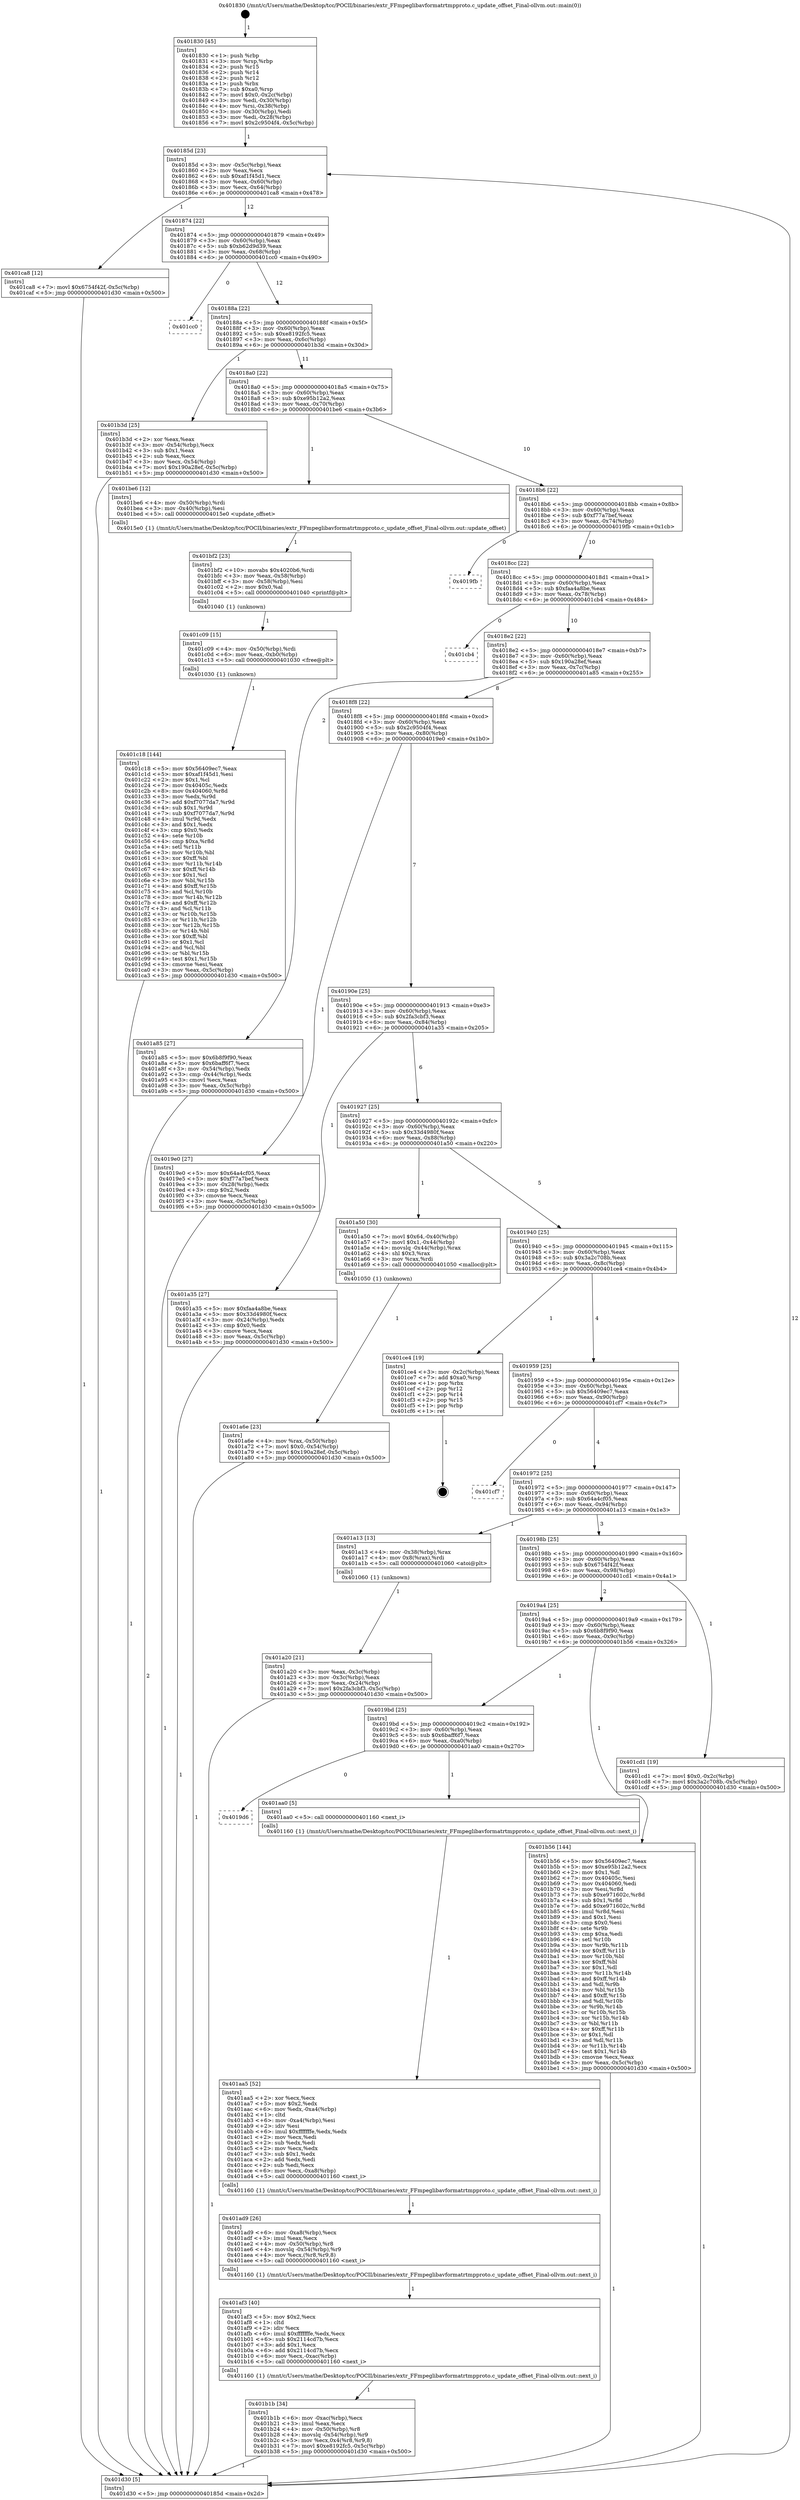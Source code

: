 digraph "0x401830" {
  label = "0x401830 (/mnt/c/Users/mathe/Desktop/tcc/POCII/binaries/extr_FFmpeglibavformatrtmpproto.c_update_offset_Final-ollvm.out::main(0))"
  labelloc = "t"
  node[shape=record]

  Entry [label="",width=0.3,height=0.3,shape=circle,fillcolor=black,style=filled]
  "0x40185d" [label="{
     0x40185d [23]\l
     | [instrs]\l
     &nbsp;&nbsp;0x40185d \<+3\>: mov -0x5c(%rbp),%eax\l
     &nbsp;&nbsp;0x401860 \<+2\>: mov %eax,%ecx\l
     &nbsp;&nbsp;0x401862 \<+6\>: sub $0xaf1f45d1,%ecx\l
     &nbsp;&nbsp;0x401868 \<+3\>: mov %eax,-0x60(%rbp)\l
     &nbsp;&nbsp;0x40186b \<+3\>: mov %ecx,-0x64(%rbp)\l
     &nbsp;&nbsp;0x40186e \<+6\>: je 0000000000401ca8 \<main+0x478\>\l
  }"]
  "0x401ca8" [label="{
     0x401ca8 [12]\l
     | [instrs]\l
     &nbsp;&nbsp;0x401ca8 \<+7\>: movl $0x6754f42f,-0x5c(%rbp)\l
     &nbsp;&nbsp;0x401caf \<+5\>: jmp 0000000000401d30 \<main+0x500\>\l
  }"]
  "0x401874" [label="{
     0x401874 [22]\l
     | [instrs]\l
     &nbsp;&nbsp;0x401874 \<+5\>: jmp 0000000000401879 \<main+0x49\>\l
     &nbsp;&nbsp;0x401879 \<+3\>: mov -0x60(%rbp),%eax\l
     &nbsp;&nbsp;0x40187c \<+5\>: sub $0xb62d9d39,%eax\l
     &nbsp;&nbsp;0x401881 \<+3\>: mov %eax,-0x68(%rbp)\l
     &nbsp;&nbsp;0x401884 \<+6\>: je 0000000000401cc0 \<main+0x490\>\l
  }"]
  Exit [label="",width=0.3,height=0.3,shape=circle,fillcolor=black,style=filled,peripheries=2]
  "0x401cc0" [label="{
     0x401cc0\l
  }", style=dashed]
  "0x40188a" [label="{
     0x40188a [22]\l
     | [instrs]\l
     &nbsp;&nbsp;0x40188a \<+5\>: jmp 000000000040188f \<main+0x5f\>\l
     &nbsp;&nbsp;0x40188f \<+3\>: mov -0x60(%rbp),%eax\l
     &nbsp;&nbsp;0x401892 \<+5\>: sub $0xe8192fc5,%eax\l
     &nbsp;&nbsp;0x401897 \<+3\>: mov %eax,-0x6c(%rbp)\l
     &nbsp;&nbsp;0x40189a \<+6\>: je 0000000000401b3d \<main+0x30d\>\l
  }"]
  "0x401c18" [label="{
     0x401c18 [144]\l
     | [instrs]\l
     &nbsp;&nbsp;0x401c18 \<+5\>: mov $0x56409ec7,%eax\l
     &nbsp;&nbsp;0x401c1d \<+5\>: mov $0xaf1f45d1,%esi\l
     &nbsp;&nbsp;0x401c22 \<+2\>: mov $0x1,%cl\l
     &nbsp;&nbsp;0x401c24 \<+7\>: mov 0x40405c,%edx\l
     &nbsp;&nbsp;0x401c2b \<+8\>: mov 0x404060,%r8d\l
     &nbsp;&nbsp;0x401c33 \<+3\>: mov %edx,%r9d\l
     &nbsp;&nbsp;0x401c36 \<+7\>: add $0xf7077da7,%r9d\l
     &nbsp;&nbsp;0x401c3d \<+4\>: sub $0x1,%r9d\l
     &nbsp;&nbsp;0x401c41 \<+7\>: sub $0xf7077da7,%r9d\l
     &nbsp;&nbsp;0x401c48 \<+4\>: imul %r9d,%edx\l
     &nbsp;&nbsp;0x401c4c \<+3\>: and $0x1,%edx\l
     &nbsp;&nbsp;0x401c4f \<+3\>: cmp $0x0,%edx\l
     &nbsp;&nbsp;0x401c52 \<+4\>: sete %r10b\l
     &nbsp;&nbsp;0x401c56 \<+4\>: cmp $0xa,%r8d\l
     &nbsp;&nbsp;0x401c5a \<+4\>: setl %r11b\l
     &nbsp;&nbsp;0x401c5e \<+3\>: mov %r10b,%bl\l
     &nbsp;&nbsp;0x401c61 \<+3\>: xor $0xff,%bl\l
     &nbsp;&nbsp;0x401c64 \<+3\>: mov %r11b,%r14b\l
     &nbsp;&nbsp;0x401c67 \<+4\>: xor $0xff,%r14b\l
     &nbsp;&nbsp;0x401c6b \<+3\>: xor $0x1,%cl\l
     &nbsp;&nbsp;0x401c6e \<+3\>: mov %bl,%r15b\l
     &nbsp;&nbsp;0x401c71 \<+4\>: and $0xff,%r15b\l
     &nbsp;&nbsp;0x401c75 \<+3\>: and %cl,%r10b\l
     &nbsp;&nbsp;0x401c78 \<+3\>: mov %r14b,%r12b\l
     &nbsp;&nbsp;0x401c7b \<+4\>: and $0xff,%r12b\l
     &nbsp;&nbsp;0x401c7f \<+3\>: and %cl,%r11b\l
     &nbsp;&nbsp;0x401c82 \<+3\>: or %r10b,%r15b\l
     &nbsp;&nbsp;0x401c85 \<+3\>: or %r11b,%r12b\l
     &nbsp;&nbsp;0x401c88 \<+3\>: xor %r12b,%r15b\l
     &nbsp;&nbsp;0x401c8b \<+3\>: or %r14b,%bl\l
     &nbsp;&nbsp;0x401c8e \<+3\>: xor $0xff,%bl\l
     &nbsp;&nbsp;0x401c91 \<+3\>: or $0x1,%cl\l
     &nbsp;&nbsp;0x401c94 \<+2\>: and %cl,%bl\l
     &nbsp;&nbsp;0x401c96 \<+3\>: or %bl,%r15b\l
     &nbsp;&nbsp;0x401c99 \<+4\>: test $0x1,%r15b\l
     &nbsp;&nbsp;0x401c9d \<+3\>: cmovne %esi,%eax\l
     &nbsp;&nbsp;0x401ca0 \<+3\>: mov %eax,-0x5c(%rbp)\l
     &nbsp;&nbsp;0x401ca3 \<+5\>: jmp 0000000000401d30 \<main+0x500\>\l
  }"]
  "0x401b3d" [label="{
     0x401b3d [25]\l
     | [instrs]\l
     &nbsp;&nbsp;0x401b3d \<+2\>: xor %eax,%eax\l
     &nbsp;&nbsp;0x401b3f \<+3\>: mov -0x54(%rbp),%ecx\l
     &nbsp;&nbsp;0x401b42 \<+3\>: sub $0x1,%eax\l
     &nbsp;&nbsp;0x401b45 \<+2\>: sub %eax,%ecx\l
     &nbsp;&nbsp;0x401b47 \<+3\>: mov %ecx,-0x54(%rbp)\l
     &nbsp;&nbsp;0x401b4a \<+7\>: movl $0x190a28ef,-0x5c(%rbp)\l
     &nbsp;&nbsp;0x401b51 \<+5\>: jmp 0000000000401d30 \<main+0x500\>\l
  }"]
  "0x4018a0" [label="{
     0x4018a0 [22]\l
     | [instrs]\l
     &nbsp;&nbsp;0x4018a0 \<+5\>: jmp 00000000004018a5 \<main+0x75\>\l
     &nbsp;&nbsp;0x4018a5 \<+3\>: mov -0x60(%rbp),%eax\l
     &nbsp;&nbsp;0x4018a8 \<+5\>: sub $0xe95b12a2,%eax\l
     &nbsp;&nbsp;0x4018ad \<+3\>: mov %eax,-0x70(%rbp)\l
     &nbsp;&nbsp;0x4018b0 \<+6\>: je 0000000000401be6 \<main+0x3b6\>\l
  }"]
  "0x401c09" [label="{
     0x401c09 [15]\l
     | [instrs]\l
     &nbsp;&nbsp;0x401c09 \<+4\>: mov -0x50(%rbp),%rdi\l
     &nbsp;&nbsp;0x401c0d \<+6\>: mov %eax,-0xb0(%rbp)\l
     &nbsp;&nbsp;0x401c13 \<+5\>: call 0000000000401030 \<free@plt\>\l
     | [calls]\l
     &nbsp;&nbsp;0x401030 \{1\} (unknown)\l
  }"]
  "0x401be6" [label="{
     0x401be6 [12]\l
     | [instrs]\l
     &nbsp;&nbsp;0x401be6 \<+4\>: mov -0x50(%rbp),%rdi\l
     &nbsp;&nbsp;0x401bea \<+3\>: mov -0x40(%rbp),%esi\l
     &nbsp;&nbsp;0x401bed \<+5\>: call 00000000004015e0 \<update_offset\>\l
     | [calls]\l
     &nbsp;&nbsp;0x4015e0 \{1\} (/mnt/c/Users/mathe/Desktop/tcc/POCII/binaries/extr_FFmpeglibavformatrtmpproto.c_update_offset_Final-ollvm.out::update_offset)\l
  }"]
  "0x4018b6" [label="{
     0x4018b6 [22]\l
     | [instrs]\l
     &nbsp;&nbsp;0x4018b6 \<+5\>: jmp 00000000004018bb \<main+0x8b\>\l
     &nbsp;&nbsp;0x4018bb \<+3\>: mov -0x60(%rbp),%eax\l
     &nbsp;&nbsp;0x4018be \<+5\>: sub $0xf77a7bef,%eax\l
     &nbsp;&nbsp;0x4018c3 \<+3\>: mov %eax,-0x74(%rbp)\l
     &nbsp;&nbsp;0x4018c6 \<+6\>: je 00000000004019fb \<main+0x1cb\>\l
  }"]
  "0x401bf2" [label="{
     0x401bf2 [23]\l
     | [instrs]\l
     &nbsp;&nbsp;0x401bf2 \<+10\>: movabs $0x4020b6,%rdi\l
     &nbsp;&nbsp;0x401bfc \<+3\>: mov %eax,-0x58(%rbp)\l
     &nbsp;&nbsp;0x401bff \<+3\>: mov -0x58(%rbp),%esi\l
     &nbsp;&nbsp;0x401c02 \<+2\>: mov $0x0,%al\l
     &nbsp;&nbsp;0x401c04 \<+5\>: call 0000000000401040 \<printf@plt\>\l
     | [calls]\l
     &nbsp;&nbsp;0x401040 \{1\} (unknown)\l
  }"]
  "0x4019fb" [label="{
     0x4019fb\l
  }", style=dashed]
  "0x4018cc" [label="{
     0x4018cc [22]\l
     | [instrs]\l
     &nbsp;&nbsp;0x4018cc \<+5\>: jmp 00000000004018d1 \<main+0xa1\>\l
     &nbsp;&nbsp;0x4018d1 \<+3\>: mov -0x60(%rbp),%eax\l
     &nbsp;&nbsp;0x4018d4 \<+5\>: sub $0xfaa4a8be,%eax\l
     &nbsp;&nbsp;0x4018d9 \<+3\>: mov %eax,-0x78(%rbp)\l
     &nbsp;&nbsp;0x4018dc \<+6\>: je 0000000000401cb4 \<main+0x484\>\l
  }"]
  "0x401b1b" [label="{
     0x401b1b [34]\l
     | [instrs]\l
     &nbsp;&nbsp;0x401b1b \<+6\>: mov -0xac(%rbp),%ecx\l
     &nbsp;&nbsp;0x401b21 \<+3\>: imul %eax,%ecx\l
     &nbsp;&nbsp;0x401b24 \<+4\>: mov -0x50(%rbp),%r8\l
     &nbsp;&nbsp;0x401b28 \<+4\>: movslq -0x54(%rbp),%r9\l
     &nbsp;&nbsp;0x401b2c \<+5\>: mov %ecx,0x4(%r8,%r9,8)\l
     &nbsp;&nbsp;0x401b31 \<+7\>: movl $0xe8192fc5,-0x5c(%rbp)\l
     &nbsp;&nbsp;0x401b38 \<+5\>: jmp 0000000000401d30 \<main+0x500\>\l
  }"]
  "0x401cb4" [label="{
     0x401cb4\l
  }", style=dashed]
  "0x4018e2" [label="{
     0x4018e2 [22]\l
     | [instrs]\l
     &nbsp;&nbsp;0x4018e2 \<+5\>: jmp 00000000004018e7 \<main+0xb7\>\l
     &nbsp;&nbsp;0x4018e7 \<+3\>: mov -0x60(%rbp),%eax\l
     &nbsp;&nbsp;0x4018ea \<+5\>: sub $0x190a28ef,%eax\l
     &nbsp;&nbsp;0x4018ef \<+3\>: mov %eax,-0x7c(%rbp)\l
     &nbsp;&nbsp;0x4018f2 \<+6\>: je 0000000000401a85 \<main+0x255\>\l
  }"]
  "0x401af3" [label="{
     0x401af3 [40]\l
     | [instrs]\l
     &nbsp;&nbsp;0x401af3 \<+5\>: mov $0x2,%ecx\l
     &nbsp;&nbsp;0x401af8 \<+1\>: cltd\l
     &nbsp;&nbsp;0x401af9 \<+2\>: idiv %ecx\l
     &nbsp;&nbsp;0x401afb \<+6\>: imul $0xfffffffe,%edx,%ecx\l
     &nbsp;&nbsp;0x401b01 \<+6\>: sub $0x2114cd7b,%ecx\l
     &nbsp;&nbsp;0x401b07 \<+3\>: add $0x1,%ecx\l
     &nbsp;&nbsp;0x401b0a \<+6\>: add $0x2114cd7b,%ecx\l
     &nbsp;&nbsp;0x401b10 \<+6\>: mov %ecx,-0xac(%rbp)\l
     &nbsp;&nbsp;0x401b16 \<+5\>: call 0000000000401160 \<next_i\>\l
     | [calls]\l
     &nbsp;&nbsp;0x401160 \{1\} (/mnt/c/Users/mathe/Desktop/tcc/POCII/binaries/extr_FFmpeglibavformatrtmpproto.c_update_offset_Final-ollvm.out::next_i)\l
  }"]
  "0x401a85" [label="{
     0x401a85 [27]\l
     | [instrs]\l
     &nbsp;&nbsp;0x401a85 \<+5\>: mov $0x6b8f9f90,%eax\l
     &nbsp;&nbsp;0x401a8a \<+5\>: mov $0x6baff6f7,%ecx\l
     &nbsp;&nbsp;0x401a8f \<+3\>: mov -0x54(%rbp),%edx\l
     &nbsp;&nbsp;0x401a92 \<+3\>: cmp -0x44(%rbp),%edx\l
     &nbsp;&nbsp;0x401a95 \<+3\>: cmovl %ecx,%eax\l
     &nbsp;&nbsp;0x401a98 \<+3\>: mov %eax,-0x5c(%rbp)\l
     &nbsp;&nbsp;0x401a9b \<+5\>: jmp 0000000000401d30 \<main+0x500\>\l
  }"]
  "0x4018f8" [label="{
     0x4018f8 [22]\l
     | [instrs]\l
     &nbsp;&nbsp;0x4018f8 \<+5\>: jmp 00000000004018fd \<main+0xcd\>\l
     &nbsp;&nbsp;0x4018fd \<+3\>: mov -0x60(%rbp),%eax\l
     &nbsp;&nbsp;0x401900 \<+5\>: sub $0x2c9504f4,%eax\l
     &nbsp;&nbsp;0x401905 \<+3\>: mov %eax,-0x80(%rbp)\l
     &nbsp;&nbsp;0x401908 \<+6\>: je 00000000004019e0 \<main+0x1b0\>\l
  }"]
  "0x401ad9" [label="{
     0x401ad9 [26]\l
     | [instrs]\l
     &nbsp;&nbsp;0x401ad9 \<+6\>: mov -0xa8(%rbp),%ecx\l
     &nbsp;&nbsp;0x401adf \<+3\>: imul %eax,%ecx\l
     &nbsp;&nbsp;0x401ae2 \<+4\>: mov -0x50(%rbp),%r8\l
     &nbsp;&nbsp;0x401ae6 \<+4\>: movslq -0x54(%rbp),%r9\l
     &nbsp;&nbsp;0x401aea \<+4\>: mov %ecx,(%r8,%r9,8)\l
     &nbsp;&nbsp;0x401aee \<+5\>: call 0000000000401160 \<next_i\>\l
     | [calls]\l
     &nbsp;&nbsp;0x401160 \{1\} (/mnt/c/Users/mathe/Desktop/tcc/POCII/binaries/extr_FFmpeglibavformatrtmpproto.c_update_offset_Final-ollvm.out::next_i)\l
  }"]
  "0x4019e0" [label="{
     0x4019e0 [27]\l
     | [instrs]\l
     &nbsp;&nbsp;0x4019e0 \<+5\>: mov $0x64a4cf05,%eax\l
     &nbsp;&nbsp;0x4019e5 \<+5\>: mov $0xf77a7bef,%ecx\l
     &nbsp;&nbsp;0x4019ea \<+3\>: mov -0x28(%rbp),%edx\l
     &nbsp;&nbsp;0x4019ed \<+3\>: cmp $0x2,%edx\l
     &nbsp;&nbsp;0x4019f0 \<+3\>: cmovne %ecx,%eax\l
     &nbsp;&nbsp;0x4019f3 \<+3\>: mov %eax,-0x5c(%rbp)\l
     &nbsp;&nbsp;0x4019f6 \<+5\>: jmp 0000000000401d30 \<main+0x500\>\l
  }"]
  "0x40190e" [label="{
     0x40190e [25]\l
     | [instrs]\l
     &nbsp;&nbsp;0x40190e \<+5\>: jmp 0000000000401913 \<main+0xe3\>\l
     &nbsp;&nbsp;0x401913 \<+3\>: mov -0x60(%rbp),%eax\l
     &nbsp;&nbsp;0x401916 \<+5\>: sub $0x2fa3cbf3,%eax\l
     &nbsp;&nbsp;0x40191b \<+6\>: mov %eax,-0x84(%rbp)\l
     &nbsp;&nbsp;0x401921 \<+6\>: je 0000000000401a35 \<main+0x205\>\l
  }"]
  "0x401d30" [label="{
     0x401d30 [5]\l
     | [instrs]\l
     &nbsp;&nbsp;0x401d30 \<+5\>: jmp 000000000040185d \<main+0x2d\>\l
  }"]
  "0x401830" [label="{
     0x401830 [45]\l
     | [instrs]\l
     &nbsp;&nbsp;0x401830 \<+1\>: push %rbp\l
     &nbsp;&nbsp;0x401831 \<+3\>: mov %rsp,%rbp\l
     &nbsp;&nbsp;0x401834 \<+2\>: push %r15\l
     &nbsp;&nbsp;0x401836 \<+2\>: push %r14\l
     &nbsp;&nbsp;0x401838 \<+2\>: push %r12\l
     &nbsp;&nbsp;0x40183a \<+1\>: push %rbx\l
     &nbsp;&nbsp;0x40183b \<+7\>: sub $0xa0,%rsp\l
     &nbsp;&nbsp;0x401842 \<+7\>: movl $0x0,-0x2c(%rbp)\l
     &nbsp;&nbsp;0x401849 \<+3\>: mov %edi,-0x30(%rbp)\l
     &nbsp;&nbsp;0x40184c \<+4\>: mov %rsi,-0x38(%rbp)\l
     &nbsp;&nbsp;0x401850 \<+3\>: mov -0x30(%rbp),%edi\l
     &nbsp;&nbsp;0x401853 \<+3\>: mov %edi,-0x28(%rbp)\l
     &nbsp;&nbsp;0x401856 \<+7\>: movl $0x2c9504f4,-0x5c(%rbp)\l
  }"]
  "0x401aa5" [label="{
     0x401aa5 [52]\l
     | [instrs]\l
     &nbsp;&nbsp;0x401aa5 \<+2\>: xor %ecx,%ecx\l
     &nbsp;&nbsp;0x401aa7 \<+5\>: mov $0x2,%edx\l
     &nbsp;&nbsp;0x401aac \<+6\>: mov %edx,-0xa4(%rbp)\l
     &nbsp;&nbsp;0x401ab2 \<+1\>: cltd\l
     &nbsp;&nbsp;0x401ab3 \<+6\>: mov -0xa4(%rbp),%esi\l
     &nbsp;&nbsp;0x401ab9 \<+2\>: idiv %esi\l
     &nbsp;&nbsp;0x401abb \<+6\>: imul $0xfffffffe,%edx,%edx\l
     &nbsp;&nbsp;0x401ac1 \<+2\>: mov %ecx,%edi\l
     &nbsp;&nbsp;0x401ac3 \<+2\>: sub %edx,%edi\l
     &nbsp;&nbsp;0x401ac5 \<+2\>: mov %ecx,%edx\l
     &nbsp;&nbsp;0x401ac7 \<+3\>: sub $0x1,%edx\l
     &nbsp;&nbsp;0x401aca \<+2\>: add %edx,%edi\l
     &nbsp;&nbsp;0x401acc \<+2\>: sub %edi,%ecx\l
     &nbsp;&nbsp;0x401ace \<+6\>: mov %ecx,-0xa8(%rbp)\l
     &nbsp;&nbsp;0x401ad4 \<+5\>: call 0000000000401160 \<next_i\>\l
     | [calls]\l
     &nbsp;&nbsp;0x401160 \{1\} (/mnt/c/Users/mathe/Desktop/tcc/POCII/binaries/extr_FFmpeglibavformatrtmpproto.c_update_offset_Final-ollvm.out::next_i)\l
  }"]
  "0x401a35" [label="{
     0x401a35 [27]\l
     | [instrs]\l
     &nbsp;&nbsp;0x401a35 \<+5\>: mov $0xfaa4a8be,%eax\l
     &nbsp;&nbsp;0x401a3a \<+5\>: mov $0x33d4980f,%ecx\l
     &nbsp;&nbsp;0x401a3f \<+3\>: mov -0x24(%rbp),%edx\l
     &nbsp;&nbsp;0x401a42 \<+3\>: cmp $0x0,%edx\l
     &nbsp;&nbsp;0x401a45 \<+3\>: cmove %ecx,%eax\l
     &nbsp;&nbsp;0x401a48 \<+3\>: mov %eax,-0x5c(%rbp)\l
     &nbsp;&nbsp;0x401a4b \<+5\>: jmp 0000000000401d30 \<main+0x500\>\l
  }"]
  "0x401927" [label="{
     0x401927 [25]\l
     | [instrs]\l
     &nbsp;&nbsp;0x401927 \<+5\>: jmp 000000000040192c \<main+0xfc\>\l
     &nbsp;&nbsp;0x40192c \<+3\>: mov -0x60(%rbp),%eax\l
     &nbsp;&nbsp;0x40192f \<+5\>: sub $0x33d4980f,%eax\l
     &nbsp;&nbsp;0x401934 \<+6\>: mov %eax,-0x88(%rbp)\l
     &nbsp;&nbsp;0x40193a \<+6\>: je 0000000000401a50 \<main+0x220\>\l
  }"]
  "0x4019d6" [label="{
     0x4019d6\l
  }", style=dashed]
  "0x401a50" [label="{
     0x401a50 [30]\l
     | [instrs]\l
     &nbsp;&nbsp;0x401a50 \<+7\>: movl $0x64,-0x40(%rbp)\l
     &nbsp;&nbsp;0x401a57 \<+7\>: movl $0x1,-0x44(%rbp)\l
     &nbsp;&nbsp;0x401a5e \<+4\>: movslq -0x44(%rbp),%rax\l
     &nbsp;&nbsp;0x401a62 \<+4\>: shl $0x3,%rax\l
     &nbsp;&nbsp;0x401a66 \<+3\>: mov %rax,%rdi\l
     &nbsp;&nbsp;0x401a69 \<+5\>: call 0000000000401050 \<malloc@plt\>\l
     | [calls]\l
     &nbsp;&nbsp;0x401050 \{1\} (unknown)\l
  }"]
  "0x401940" [label="{
     0x401940 [25]\l
     | [instrs]\l
     &nbsp;&nbsp;0x401940 \<+5\>: jmp 0000000000401945 \<main+0x115\>\l
     &nbsp;&nbsp;0x401945 \<+3\>: mov -0x60(%rbp),%eax\l
     &nbsp;&nbsp;0x401948 \<+5\>: sub $0x3a2c708b,%eax\l
     &nbsp;&nbsp;0x40194d \<+6\>: mov %eax,-0x8c(%rbp)\l
     &nbsp;&nbsp;0x401953 \<+6\>: je 0000000000401ce4 \<main+0x4b4\>\l
  }"]
  "0x401aa0" [label="{
     0x401aa0 [5]\l
     | [instrs]\l
     &nbsp;&nbsp;0x401aa0 \<+5\>: call 0000000000401160 \<next_i\>\l
     | [calls]\l
     &nbsp;&nbsp;0x401160 \{1\} (/mnt/c/Users/mathe/Desktop/tcc/POCII/binaries/extr_FFmpeglibavformatrtmpproto.c_update_offset_Final-ollvm.out::next_i)\l
  }"]
  "0x401ce4" [label="{
     0x401ce4 [19]\l
     | [instrs]\l
     &nbsp;&nbsp;0x401ce4 \<+3\>: mov -0x2c(%rbp),%eax\l
     &nbsp;&nbsp;0x401ce7 \<+7\>: add $0xa0,%rsp\l
     &nbsp;&nbsp;0x401cee \<+1\>: pop %rbx\l
     &nbsp;&nbsp;0x401cef \<+2\>: pop %r12\l
     &nbsp;&nbsp;0x401cf1 \<+2\>: pop %r14\l
     &nbsp;&nbsp;0x401cf3 \<+2\>: pop %r15\l
     &nbsp;&nbsp;0x401cf5 \<+1\>: pop %rbp\l
     &nbsp;&nbsp;0x401cf6 \<+1\>: ret\l
  }"]
  "0x401959" [label="{
     0x401959 [25]\l
     | [instrs]\l
     &nbsp;&nbsp;0x401959 \<+5\>: jmp 000000000040195e \<main+0x12e\>\l
     &nbsp;&nbsp;0x40195e \<+3\>: mov -0x60(%rbp),%eax\l
     &nbsp;&nbsp;0x401961 \<+5\>: sub $0x56409ec7,%eax\l
     &nbsp;&nbsp;0x401966 \<+6\>: mov %eax,-0x90(%rbp)\l
     &nbsp;&nbsp;0x40196c \<+6\>: je 0000000000401cf7 \<main+0x4c7\>\l
  }"]
  "0x4019bd" [label="{
     0x4019bd [25]\l
     | [instrs]\l
     &nbsp;&nbsp;0x4019bd \<+5\>: jmp 00000000004019c2 \<main+0x192\>\l
     &nbsp;&nbsp;0x4019c2 \<+3\>: mov -0x60(%rbp),%eax\l
     &nbsp;&nbsp;0x4019c5 \<+5\>: sub $0x6baff6f7,%eax\l
     &nbsp;&nbsp;0x4019ca \<+6\>: mov %eax,-0xa0(%rbp)\l
     &nbsp;&nbsp;0x4019d0 \<+6\>: je 0000000000401aa0 \<main+0x270\>\l
  }"]
  "0x401cf7" [label="{
     0x401cf7\l
  }", style=dashed]
  "0x401972" [label="{
     0x401972 [25]\l
     | [instrs]\l
     &nbsp;&nbsp;0x401972 \<+5\>: jmp 0000000000401977 \<main+0x147\>\l
     &nbsp;&nbsp;0x401977 \<+3\>: mov -0x60(%rbp),%eax\l
     &nbsp;&nbsp;0x40197a \<+5\>: sub $0x64a4cf05,%eax\l
     &nbsp;&nbsp;0x40197f \<+6\>: mov %eax,-0x94(%rbp)\l
     &nbsp;&nbsp;0x401985 \<+6\>: je 0000000000401a13 \<main+0x1e3\>\l
  }"]
  "0x401b56" [label="{
     0x401b56 [144]\l
     | [instrs]\l
     &nbsp;&nbsp;0x401b56 \<+5\>: mov $0x56409ec7,%eax\l
     &nbsp;&nbsp;0x401b5b \<+5\>: mov $0xe95b12a2,%ecx\l
     &nbsp;&nbsp;0x401b60 \<+2\>: mov $0x1,%dl\l
     &nbsp;&nbsp;0x401b62 \<+7\>: mov 0x40405c,%esi\l
     &nbsp;&nbsp;0x401b69 \<+7\>: mov 0x404060,%edi\l
     &nbsp;&nbsp;0x401b70 \<+3\>: mov %esi,%r8d\l
     &nbsp;&nbsp;0x401b73 \<+7\>: sub $0xe971602c,%r8d\l
     &nbsp;&nbsp;0x401b7a \<+4\>: sub $0x1,%r8d\l
     &nbsp;&nbsp;0x401b7e \<+7\>: add $0xe971602c,%r8d\l
     &nbsp;&nbsp;0x401b85 \<+4\>: imul %r8d,%esi\l
     &nbsp;&nbsp;0x401b89 \<+3\>: and $0x1,%esi\l
     &nbsp;&nbsp;0x401b8c \<+3\>: cmp $0x0,%esi\l
     &nbsp;&nbsp;0x401b8f \<+4\>: sete %r9b\l
     &nbsp;&nbsp;0x401b93 \<+3\>: cmp $0xa,%edi\l
     &nbsp;&nbsp;0x401b96 \<+4\>: setl %r10b\l
     &nbsp;&nbsp;0x401b9a \<+3\>: mov %r9b,%r11b\l
     &nbsp;&nbsp;0x401b9d \<+4\>: xor $0xff,%r11b\l
     &nbsp;&nbsp;0x401ba1 \<+3\>: mov %r10b,%bl\l
     &nbsp;&nbsp;0x401ba4 \<+3\>: xor $0xff,%bl\l
     &nbsp;&nbsp;0x401ba7 \<+3\>: xor $0x1,%dl\l
     &nbsp;&nbsp;0x401baa \<+3\>: mov %r11b,%r14b\l
     &nbsp;&nbsp;0x401bad \<+4\>: and $0xff,%r14b\l
     &nbsp;&nbsp;0x401bb1 \<+3\>: and %dl,%r9b\l
     &nbsp;&nbsp;0x401bb4 \<+3\>: mov %bl,%r15b\l
     &nbsp;&nbsp;0x401bb7 \<+4\>: and $0xff,%r15b\l
     &nbsp;&nbsp;0x401bbb \<+3\>: and %dl,%r10b\l
     &nbsp;&nbsp;0x401bbe \<+3\>: or %r9b,%r14b\l
     &nbsp;&nbsp;0x401bc1 \<+3\>: or %r10b,%r15b\l
     &nbsp;&nbsp;0x401bc4 \<+3\>: xor %r15b,%r14b\l
     &nbsp;&nbsp;0x401bc7 \<+3\>: or %bl,%r11b\l
     &nbsp;&nbsp;0x401bca \<+4\>: xor $0xff,%r11b\l
     &nbsp;&nbsp;0x401bce \<+3\>: or $0x1,%dl\l
     &nbsp;&nbsp;0x401bd1 \<+3\>: and %dl,%r11b\l
     &nbsp;&nbsp;0x401bd4 \<+3\>: or %r11b,%r14b\l
     &nbsp;&nbsp;0x401bd7 \<+4\>: test $0x1,%r14b\l
     &nbsp;&nbsp;0x401bdb \<+3\>: cmovne %ecx,%eax\l
     &nbsp;&nbsp;0x401bde \<+3\>: mov %eax,-0x5c(%rbp)\l
     &nbsp;&nbsp;0x401be1 \<+5\>: jmp 0000000000401d30 \<main+0x500\>\l
  }"]
  "0x401a13" [label="{
     0x401a13 [13]\l
     | [instrs]\l
     &nbsp;&nbsp;0x401a13 \<+4\>: mov -0x38(%rbp),%rax\l
     &nbsp;&nbsp;0x401a17 \<+4\>: mov 0x8(%rax),%rdi\l
     &nbsp;&nbsp;0x401a1b \<+5\>: call 0000000000401060 \<atoi@plt\>\l
     | [calls]\l
     &nbsp;&nbsp;0x401060 \{1\} (unknown)\l
  }"]
  "0x40198b" [label="{
     0x40198b [25]\l
     | [instrs]\l
     &nbsp;&nbsp;0x40198b \<+5\>: jmp 0000000000401990 \<main+0x160\>\l
     &nbsp;&nbsp;0x401990 \<+3\>: mov -0x60(%rbp),%eax\l
     &nbsp;&nbsp;0x401993 \<+5\>: sub $0x6754f42f,%eax\l
     &nbsp;&nbsp;0x401998 \<+6\>: mov %eax,-0x98(%rbp)\l
     &nbsp;&nbsp;0x40199e \<+6\>: je 0000000000401cd1 \<main+0x4a1\>\l
  }"]
  "0x401a20" [label="{
     0x401a20 [21]\l
     | [instrs]\l
     &nbsp;&nbsp;0x401a20 \<+3\>: mov %eax,-0x3c(%rbp)\l
     &nbsp;&nbsp;0x401a23 \<+3\>: mov -0x3c(%rbp),%eax\l
     &nbsp;&nbsp;0x401a26 \<+3\>: mov %eax,-0x24(%rbp)\l
     &nbsp;&nbsp;0x401a29 \<+7\>: movl $0x2fa3cbf3,-0x5c(%rbp)\l
     &nbsp;&nbsp;0x401a30 \<+5\>: jmp 0000000000401d30 \<main+0x500\>\l
  }"]
  "0x401a6e" [label="{
     0x401a6e [23]\l
     | [instrs]\l
     &nbsp;&nbsp;0x401a6e \<+4\>: mov %rax,-0x50(%rbp)\l
     &nbsp;&nbsp;0x401a72 \<+7\>: movl $0x0,-0x54(%rbp)\l
     &nbsp;&nbsp;0x401a79 \<+7\>: movl $0x190a28ef,-0x5c(%rbp)\l
     &nbsp;&nbsp;0x401a80 \<+5\>: jmp 0000000000401d30 \<main+0x500\>\l
  }"]
  "0x4019a4" [label="{
     0x4019a4 [25]\l
     | [instrs]\l
     &nbsp;&nbsp;0x4019a4 \<+5\>: jmp 00000000004019a9 \<main+0x179\>\l
     &nbsp;&nbsp;0x4019a9 \<+3\>: mov -0x60(%rbp),%eax\l
     &nbsp;&nbsp;0x4019ac \<+5\>: sub $0x6b8f9f90,%eax\l
     &nbsp;&nbsp;0x4019b1 \<+6\>: mov %eax,-0x9c(%rbp)\l
     &nbsp;&nbsp;0x4019b7 \<+6\>: je 0000000000401b56 \<main+0x326\>\l
  }"]
  "0x401cd1" [label="{
     0x401cd1 [19]\l
     | [instrs]\l
     &nbsp;&nbsp;0x401cd1 \<+7\>: movl $0x0,-0x2c(%rbp)\l
     &nbsp;&nbsp;0x401cd8 \<+7\>: movl $0x3a2c708b,-0x5c(%rbp)\l
     &nbsp;&nbsp;0x401cdf \<+5\>: jmp 0000000000401d30 \<main+0x500\>\l
  }"]
  Entry -> "0x401830" [label=" 1"]
  "0x40185d" -> "0x401ca8" [label=" 1"]
  "0x40185d" -> "0x401874" [label=" 12"]
  "0x401ce4" -> Exit [label=" 1"]
  "0x401874" -> "0x401cc0" [label=" 0"]
  "0x401874" -> "0x40188a" [label=" 12"]
  "0x401cd1" -> "0x401d30" [label=" 1"]
  "0x40188a" -> "0x401b3d" [label=" 1"]
  "0x40188a" -> "0x4018a0" [label=" 11"]
  "0x401ca8" -> "0x401d30" [label=" 1"]
  "0x4018a0" -> "0x401be6" [label=" 1"]
  "0x4018a0" -> "0x4018b6" [label=" 10"]
  "0x401c18" -> "0x401d30" [label=" 1"]
  "0x4018b6" -> "0x4019fb" [label=" 0"]
  "0x4018b6" -> "0x4018cc" [label=" 10"]
  "0x401c09" -> "0x401c18" [label=" 1"]
  "0x4018cc" -> "0x401cb4" [label=" 0"]
  "0x4018cc" -> "0x4018e2" [label=" 10"]
  "0x401bf2" -> "0x401c09" [label=" 1"]
  "0x4018e2" -> "0x401a85" [label=" 2"]
  "0x4018e2" -> "0x4018f8" [label=" 8"]
  "0x401be6" -> "0x401bf2" [label=" 1"]
  "0x4018f8" -> "0x4019e0" [label=" 1"]
  "0x4018f8" -> "0x40190e" [label=" 7"]
  "0x4019e0" -> "0x401d30" [label=" 1"]
  "0x401830" -> "0x40185d" [label=" 1"]
  "0x401d30" -> "0x40185d" [label=" 12"]
  "0x401b56" -> "0x401d30" [label=" 1"]
  "0x40190e" -> "0x401a35" [label=" 1"]
  "0x40190e" -> "0x401927" [label=" 6"]
  "0x401b3d" -> "0x401d30" [label=" 1"]
  "0x401927" -> "0x401a50" [label=" 1"]
  "0x401927" -> "0x401940" [label=" 5"]
  "0x401b1b" -> "0x401d30" [label=" 1"]
  "0x401940" -> "0x401ce4" [label=" 1"]
  "0x401940" -> "0x401959" [label=" 4"]
  "0x401af3" -> "0x401b1b" [label=" 1"]
  "0x401959" -> "0x401cf7" [label=" 0"]
  "0x401959" -> "0x401972" [label=" 4"]
  "0x401aa5" -> "0x401ad9" [label=" 1"]
  "0x401972" -> "0x401a13" [label=" 1"]
  "0x401972" -> "0x40198b" [label=" 3"]
  "0x401a13" -> "0x401a20" [label=" 1"]
  "0x401a20" -> "0x401d30" [label=" 1"]
  "0x401a35" -> "0x401d30" [label=" 1"]
  "0x401a50" -> "0x401a6e" [label=" 1"]
  "0x401a6e" -> "0x401d30" [label=" 1"]
  "0x401a85" -> "0x401d30" [label=" 2"]
  "0x401aa0" -> "0x401aa5" [label=" 1"]
  "0x40198b" -> "0x401cd1" [label=" 1"]
  "0x40198b" -> "0x4019a4" [label=" 2"]
  "0x4019bd" -> "0x4019d6" [label=" 0"]
  "0x4019a4" -> "0x401b56" [label=" 1"]
  "0x4019a4" -> "0x4019bd" [label=" 1"]
  "0x401ad9" -> "0x401af3" [label=" 1"]
  "0x4019bd" -> "0x401aa0" [label=" 1"]
}
